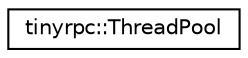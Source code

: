 digraph "类继承关系图"
{
 // LATEX_PDF_SIZE
  edge [fontname="Helvetica",fontsize="10",labelfontname="Helvetica",labelfontsize="10"];
  node [fontname="Helvetica",fontsize="10",shape=record];
  rankdir="LR";
  Node0 [label="tinyrpc::ThreadPool",height=0.2,width=0.4,color="black", fillcolor="white", style="filled",URL="$classtinyrpc_1_1ThreadPool.html",tooltip=" "];
}
